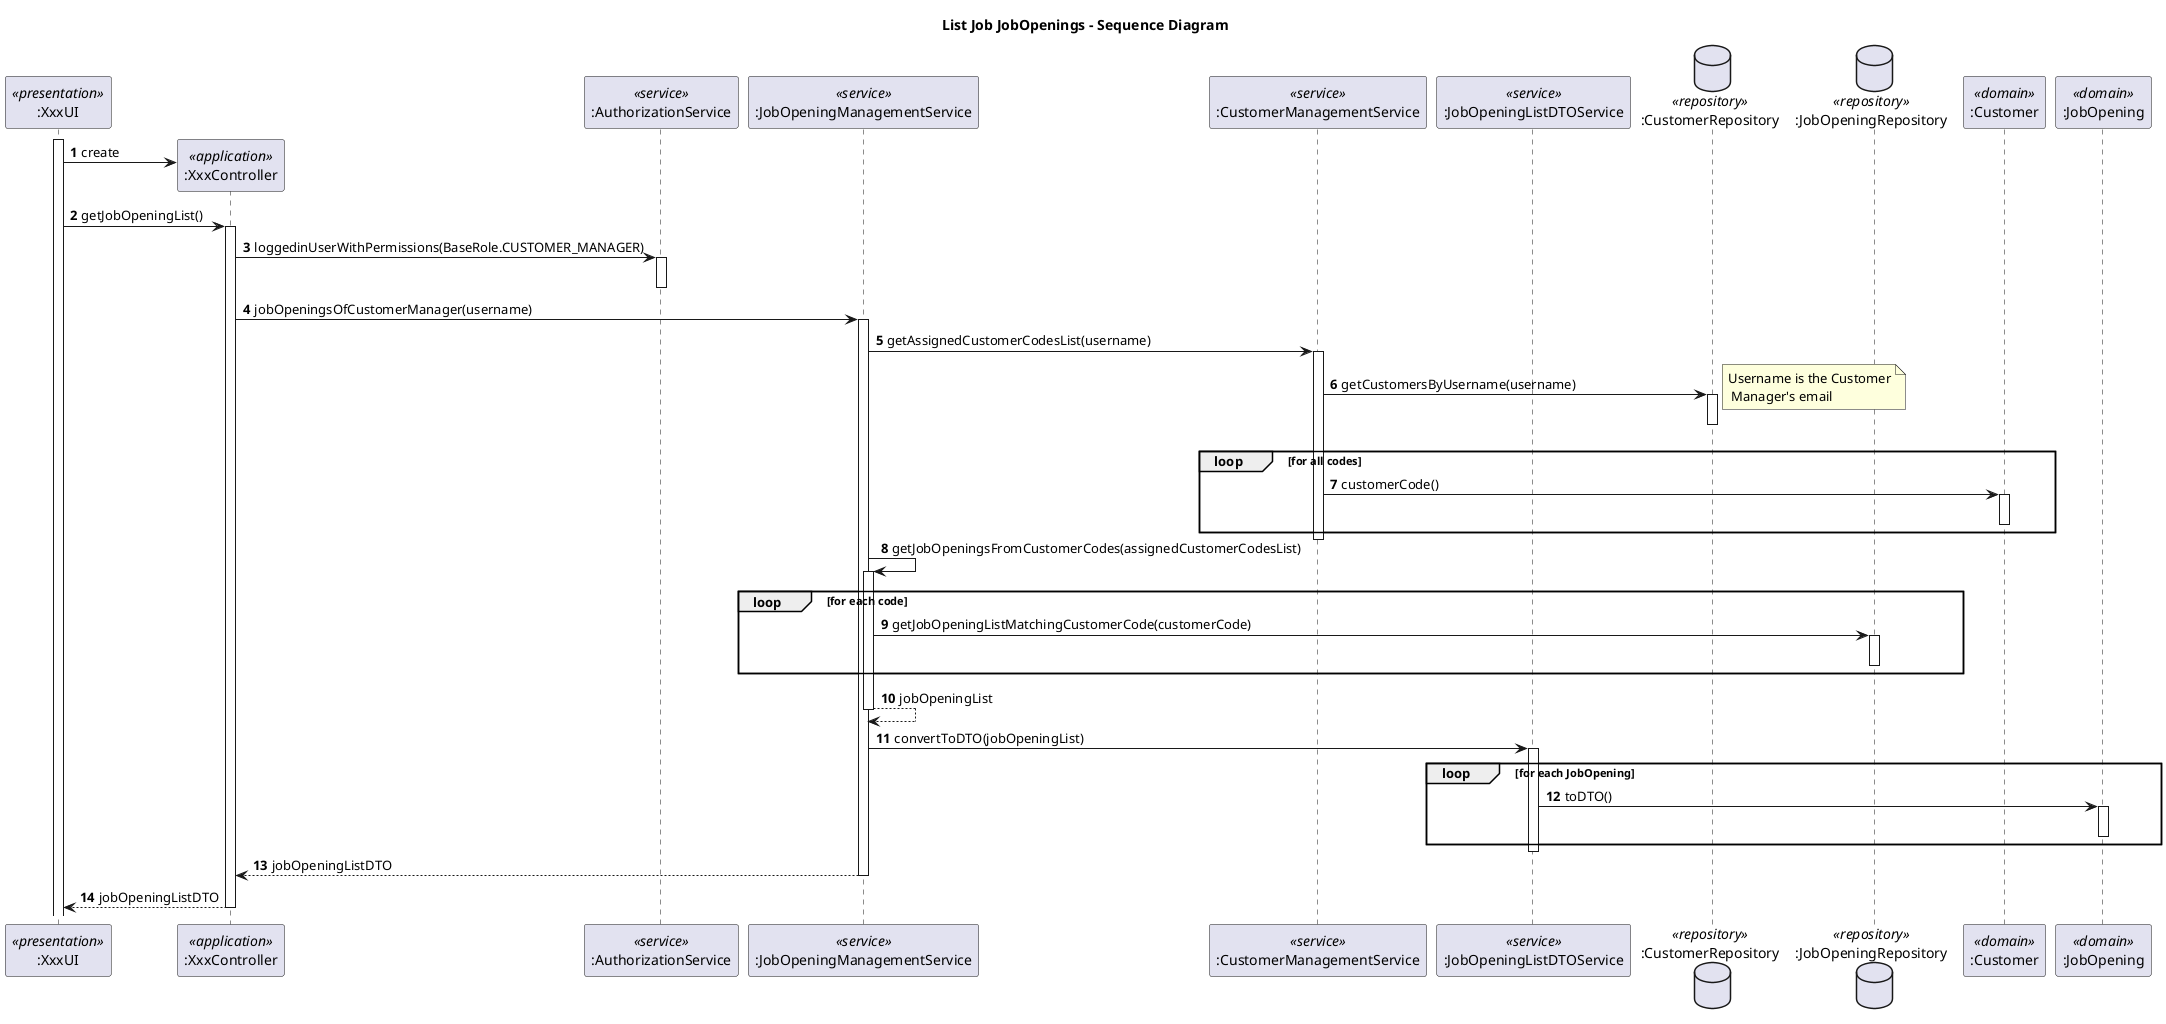 @startuml
'https://plantuml.com/sequence-diagram

title List Job JobOpenings - Sequence Diagram

autonumber

participant ":XxxUI" as UI <<presentation>>
participant ":XxxController" as CTRL <<application>>
participant ":AuthorizationService" as AUTHZ <<service>>
participant ":JobOpeningManagementService" as JOMS <<service>>
participant ":CustomerManagementService" as CMS <<service>>
participant ":JobOpeningListDTOService" as JOS_DTO <<service>>
database ":CustomerRepository" as CM_REPO <<repository>>
database ":JobOpeningRepository" as JO_REPO <<repository>>
participant ":Customer" as CM <<domain>>
participant ":JobOpening" as JO <<domain>>


activate UI

UI -> CTRL**: create

UI -> CTRL : getJobOpeningList()
activate CTRL

    CTRL -> AUTHZ : loggedinUserWithPermissions(BaseRole.CUSTOMER_MANAGER)
    activate AUTHZ
    deactivate AUTHZ

    CTRL -> JOMS: jobOpeningsOfCustomerManager(username)
    activate JOMS


    JOMS -> CMS : getAssignedCustomerCodesList(username)
    activate CMS

        CMS -> CM_REPO : getCustomersByUsername(username)
        note right: Username is the Customer\n Manager's email
        activate CM_REPO
        deactivate CM_REPO

        loop for all codes
            CMS -> CM : customerCode()
            activate CM
            deactivate CM
        end loop

    deactivate CMS

    JOMS -> JOMS : getJobOpeningsFromCustomerCodes(assignedCustomerCodesList)
    activate JOMS
        loop for each code
        JOMS -> JO_REPO : getJobOpeningListMatchingCustomerCode(customerCode)
        activate JO_REPO
        deactivate JO_REPO
        end loop
    JOMS --> JOMS: jobOpeningList
    deactivate JOMS

JOMS -> JOS_DTO : convertToDTO(jobOpeningList)
activate JOS_DTO

    loop for each JobOpening
        JOS_DTO -> JO : toDTO()
        activate JO
        deactivate JO
    end loop
deactivate JOS_DTO

JOMS --> CTRL : jobOpeningListDTO
deactivate JOMS

CTRL --> UI: jobOpeningListDTO
deactivate CTRL

@enduml